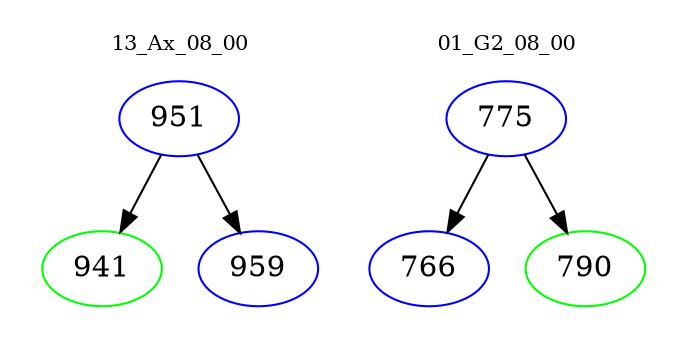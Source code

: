 digraph{
subgraph cluster_0 {
color = white
label = "13_Ax_08_00";
fontsize=10;
T0_951 [label="951", color="blue"]
T0_951 -> T0_941 [color="black"]
T0_941 [label="941", color="green"]
T0_951 -> T0_959 [color="black"]
T0_959 [label="959", color="blue"]
}
subgraph cluster_1 {
color = white
label = "01_G2_08_00";
fontsize=10;
T1_775 [label="775", color="blue"]
T1_775 -> T1_766 [color="black"]
T1_766 [label="766", color="blue"]
T1_775 -> T1_790 [color="black"]
T1_790 [label="790", color="green"]
}
}
